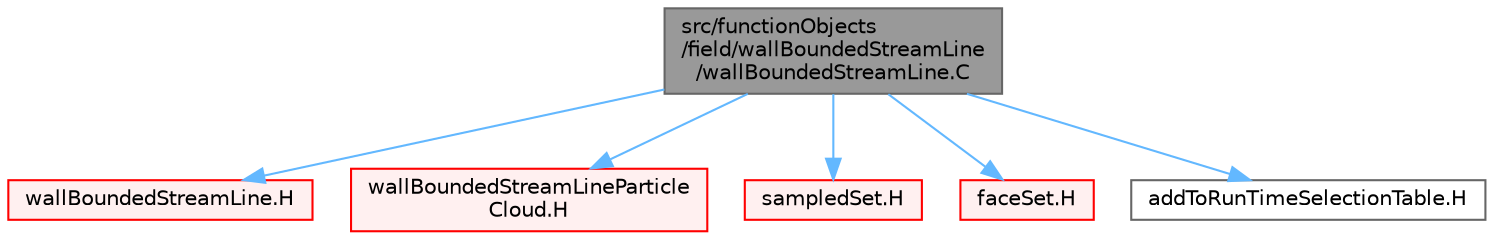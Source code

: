 digraph "src/functionObjects/field/wallBoundedStreamLine/wallBoundedStreamLine.C"
{
 // LATEX_PDF_SIZE
  bgcolor="transparent";
  edge [fontname=Helvetica,fontsize=10,labelfontname=Helvetica,labelfontsize=10];
  node [fontname=Helvetica,fontsize=10,shape=box,height=0.2,width=0.4];
  Node1 [id="Node000001",label="src/functionObjects\l/field/wallBoundedStreamLine\l/wallBoundedStreamLine.C",height=0.2,width=0.4,color="gray40", fillcolor="grey60", style="filled", fontcolor="black",tooltip=" "];
  Node1 -> Node2 [id="edge1_Node000001_Node000002",color="steelblue1",style="solid",tooltip=" "];
  Node2 [id="Node000002",label="wallBoundedStreamLine.H",height=0.2,width=0.4,color="red", fillcolor="#FFF0F0", style="filled",URL="$wallBoundedStreamLine_8H.html",tooltip=" "];
  Node1 -> Node425 [id="edge2_Node000001_Node000425",color="steelblue1",style="solid",tooltip=" "];
  Node425 [id="Node000425",label="wallBoundedStreamLineParticle\lCloud.H",height=0.2,width=0.4,color="red", fillcolor="#FFF0F0", style="filled",URL="$wallBoundedStreamLineParticleCloud_8H.html",tooltip=" "];
  Node1 -> Node454 [id="edge3_Node000001_Node000454",color="steelblue1",style="solid",tooltip=" "];
  Node454 [id="Node000454",label="sampledSet.H",height=0.2,width=0.4,color="red", fillcolor="#FFF0F0", style="filled",URL="$sampledSet_8H.html",tooltip=" "];
  Node1 -> Node455 [id="edge4_Node000001_Node000455",color="steelblue1",style="solid",tooltip=" "];
  Node455 [id="Node000455",label="faceSet.H",height=0.2,width=0.4,color="red", fillcolor="#FFF0F0", style="filled",URL="$faceSet_8H.html",tooltip=" "];
  Node1 -> Node457 [id="edge5_Node000001_Node000457",color="steelblue1",style="solid",tooltip=" "];
  Node457 [id="Node000457",label="addToRunTimeSelectionTable.H",height=0.2,width=0.4,color="grey40", fillcolor="white", style="filled",URL="$addToRunTimeSelectionTable_8H.html",tooltip="Macros for easy insertion into run-time selection tables."];
}
